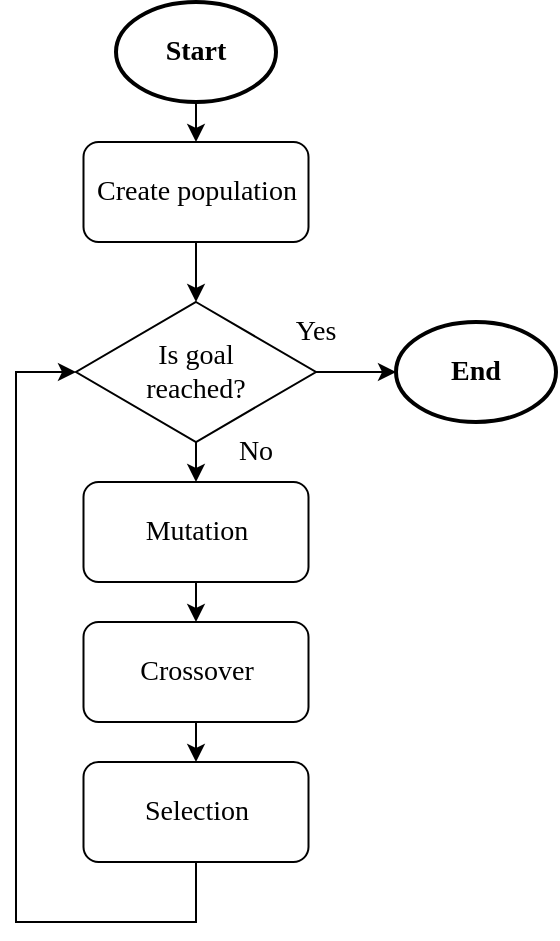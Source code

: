 <mxfile>
    <diagram id="GYTUcsLn5fqmQF2spKof" name="Page-1">
        <mxGraphModel dx="1068" dy="494" grid="1" gridSize="10" guides="1" tooltips="1" connect="1" arrows="1" fold="1" page="1" pageScale="1" pageWidth="850" pageHeight="1100" background="#ffffff" math="0" shadow="0">
            <root>
                <mxCell id="0"/>
                <mxCell id="1" parent="0"/>
                <mxCell id="9" style="edgeStyle=none;html=1;exitX=0.5;exitY=1;exitDx=0;exitDy=0;entryX=0.5;entryY=0;entryDx=0;entryDy=0;fontFamily=Times New Roman;fontSize=14;" edge="1" parent="1" source="2" target="4">
                    <mxGeometry relative="1" as="geometry"/>
                </mxCell>
                <mxCell id="2" value="Start" style="ellipse;whiteSpace=wrap;html=1;fontFamily=Times New Roman;fontSize=14;fontStyle=1;strokeWidth=2;" vertex="1" parent="1">
                    <mxGeometry x="230" y="40" width="80" height="50" as="geometry"/>
                </mxCell>
                <mxCell id="3" value="End" style="ellipse;whiteSpace=wrap;html=1;fontFamily=Times New Roman;fontSize=14;fontStyle=1;strokeWidth=2;" vertex="1" parent="1">
                    <mxGeometry x="370" y="200" width="80" height="50" as="geometry"/>
                </mxCell>
                <mxCell id="10" style="edgeStyle=none;html=1;exitX=0.5;exitY=1;exitDx=0;exitDy=0;entryX=0.5;entryY=0;entryDx=0;entryDy=0;fontFamily=Times New Roman;fontSize=14;" edge="1" parent="1" source="4" target="5">
                    <mxGeometry relative="1" as="geometry"/>
                </mxCell>
                <mxCell id="4" value="Create population" style="rounded=1;whiteSpace=wrap;html=1;strokeWidth=1;fontFamily=Times New Roman;fontSize=14;" vertex="1" parent="1">
                    <mxGeometry x="213.75" y="110" width="112.5" height="50" as="geometry"/>
                </mxCell>
                <mxCell id="11" style="edgeStyle=none;html=1;exitX=0.5;exitY=1;exitDx=0;exitDy=0;entryX=0.5;entryY=0;entryDx=0;entryDy=0;fontFamily=Times New Roman;fontSize=14;" edge="1" parent="1" source="5" target="6">
                    <mxGeometry relative="1" as="geometry"/>
                </mxCell>
                <mxCell id="15" style="edgeStyle=none;rounded=0;html=1;exitX=1;exitY=0.5;exitDx=0;exitDy=0;entryX=0;entryY=0.5;entryDx=0;entryDy=0;fontFamily=Times New Roman;fontSize=14;" edge="1" parent="1" source="5" target="3">
                    <mxGeometry relative="1" as="geometry"/>
                </mxCell>
                <mxCell id="5" value="Is goal&lt;br&gt;reached?" style="rhombus;whiteSpace=wrap;html=1;strokeWidth=1;fontFamily=Times New Roman;fontSize=14;" vertex="1" parent="1">
                    <mxGeometry x="210" y="190" width="120" height="70" as="geometry"/>
                </mxCell>
                <mxCell id="12" style="edgeStyle=none;html=1;exitX=0.5;exitY=1;exitDx=0;exitDy=0;entryX=0.5;entryY=0;entryDx=0;entryDy=0;fontFamily=Times New Roman;fontSize=14;" edge="1" parent="1" source="6" target="7">
                    <mxGeometry relative="1" as="geometry"/>
                </mxCell>
                <mxCell id="6" value="Mutation" style="rounded=1;whiteSpace=wrap;html=1;strokeWidth=1;fontFamily=Times New Roman;fontSize=14;" vertex="1" parent="1">
                    <mxGeometry x="213.75" y="280" width="112.5" height="50" as="geometry"/>
                </mxCell>
                <mxCell id="13" style="edgeStyle=none;html=1;exitX=0.5;exitY=1;exitDx=0;exitDy=0;entryX=0.5;entryY=0;entryDx=0;entryDy=0;fontFamily=Times New Roman;fontSize=14;" edge="1" parent="1" source="7" target="8">
                    <mxGeometry relative="1" as="geometry"/>
                </mxCell>
                <mxCell id="7" value="Crossover" style="rounded=1;whiteSpace=wrap;html=1;strokeWidth=1;fontFamily=Times New Roman;fontSize=14;" vertex="1" parent="1">
                    <mxGeometry x="213.75" y="350" width="112.5" height="50" as="geometry"/>
                </mxCell>
                <mxCell id="14" style="edgeStyle=none;html=1;exitX=0.5;exitY=1;exitDx=0;exitDy=0;entryX=0;entryY=0.5;entryDx=0;entryDy=0;fontFamily=Times New Roman;fontSize=14;rounded=0;" edge="1" parent="1" source="8" target="5">
                    <mxGeometry relative="1" as="geometry">
                        <Array as="points">
                            <mxPoint x="270" y="500"/>
                            <mxPoint x="180" y="500"/>
                            <mxPoint x="180" y="225"/>
                        </Array>
                    </mxGeometry>
                </mxCell>
                <mxCell id="8" value="Selection" style="rounded=1;whiteSpace=wrap;html=1;strokeWidth=1;fontFamily=Times New Roman;fontSize=14;" vertex="1" parent="1">
                    <mxGeometry x="213.75" y="420" width="112.5" height="50" as="geometry"/>
                </mxCell>
                <mxCell id="16" value="Yes" style="text;html=1;strokeColor=none;fillColor=none;align=center;verticalAlign=middle;whiteSpace=wrap;rounded=0;strokeWidth=1;fontFamily=Times New Roman;fontSize=14;" vertex="1" parent="1">
                    <mxGeometry x="300" y="190" width="60" height="30" as="geometry"/>
                </mxCell>
                <mxCell id="17" value="No" style="text;html=1;strokeColor=none;fillColor=none;align=center;verticalAlign=middle;whiteSpace=wrap;rounded=0;strokeWidth=1;fontFamily=Times New Roman;fontSize=14;" vertex="1" parent="1">
                    <mxGeometry x="270" y="250" width="60" height="30" as="geometry"/>
                </mxCell>
            </root>
        </mxGraphModel>
    </diagram>
    <diagram id="n_8hjNeLkDBZ_-WD8NYb" name="Page-2">
        <mxGraphModel dx="2132" dy="593" grid="1" gridSize="10" guides="1" tooltips="1" connect="1" arrows="1" fold="1" page="1" pageScale="1" pageWidth="850" pageHeight="1100" math="0" shadow="0">
            <root>
                <mxCell id="0"/>
                <mxCell id="1" parent="0"/>
                <mxCell id="jOoNzDQk0n0tK0R7fyT8-1" value="" style="ellipse;whiteSpace=wrap;html=1;strokeWidth=1;fontFamily=Times New Roman;fontSize=14;fillColor=default;" vertex="1" parent="1">
                    <mxGeometry x="-40" y="240" width="570" height="370" as="geometry"/>
                </mxCell>
                <mxCell id="jOoNzDQk0n0tK0R7fyT8-2" value="" style="ellipse;whiteSpace=wrap;html=1;strokeWidth=1;fontFamily=Times New Roman;fontSize=14;fillColor=none;" vertex="1" parent="1">
                    <mxGeometry x="35" y="295" width="140" height="100" as="geometry"/>
                </mxCell>
                <mxCell id="jOoNzDQk0n0tK0R7fyT8-3" value="" style="ellipse;whiteSpace=wrap;html=1;strokeWidth=1;fontFamily=Times New Roman;fontSize=14;fillColor=none;" vertex="1" parent="1">
                    <mxGeometry x="55" y="345" width="20" height="20" as="geometry"/>
                </mxCell>
                <mxCell id="jOoNzDQk0n0tK0R7fyT8-4" value="" style="ellipse;whiteSpace=wrap;html=1;strokeWidth=1;fontFamily=Times New Roman;fontSize=14;fillColor=none;" vertex="1" parent="1">
                    <mxGeometry x="85" y="365" width="20" height="20" as="geometry"/>
                </mxCell>
                <mxCell id="jOoNzDQk0n0tK0R7fyT8-5" value="" style="ellipse;whiteSpace=wrap;html=1;strokeWidth=1;fontFamily=Times New Roman;fontSize=14;fillColor=none;" vertex="1" parent="1">
                    <mxGeometry x="135" y="355" width="20" height="20" as="geometry"/>
                </mxCell>
                <mxCell id="jOoNzDQk0n0tK0R7fyT8-6" value="" style="ellipse;whiteSpace=wrap;html=1;strokeWidth=1;fontFamily=Times New Roman;fontSize=14;fillColor=none;" vertex="1" parent="1">
                    <mxGeometry x="85" y="325" width="20" height="20" as="geometry"/>
                </mxCell>
                <mxCell id="jOoNzDQk0n0tK0R7fyT8-7" value="" style="ellipse;whiteSpace=wrap;html=1;strokeWidth=1;fontFamily=Times New Roman;fontSize=14;fillColor=none;" vertex="1" parent="1">
                    <mxGeometry x="125" y="325" width="20" height="20" as="geometry"/>
                </mxCell>
                <mxCell id="jOoNzDQk0n0tK0R7fyT8-8" value="Chromosome" style="text;html=1;strokeColor=none;fillColor=none;align=center;verticalAlign=middle;whiteSpace=wrap;rounded=0;strokeWidth=1;fontFamily=Times New Roman;fontSize=14;" vertex="1" parent="1">
                    <mxGeometry x="75" y="295" width="60" height="30" as="geometry"/>
                </mxCell>
                <mxCell id="jOoNzDQk0n0tK0R7fyT8-9" value="Genes" style="text;html=1;strokeColor=none;fillColor=none;align=center;verticalAlign=middle;whiteSpace=wrap;rounded=0;strokeWidth=1;fontFamily=Times New Roman;fontSize=14;" vertex="1" parent="1">
                    <mxGeometry x="75" y="340" width="60" height="30" as="geometry"/>
                </mxCell>
                <mxCell id="jOoNzDQk0n0tK0R7fyT8-10" value="" style="ellipse;whiteSpace=wrap;html=1;strokeWidth=1;fontFamily=Times New Roman;fontSize=14;fillColor=none;" vertex="1" parent="1">
                    <mxGeometry x="55" y="435" width="140" height="100" as="geometry"/>
                </mxCell>
                <mxCell id="jOoNzDQk0n0tK0R7fyT8-11" value="" style="ellipse;whiteSpace=wrap;html=1;strokeWidth=1;fontFamily=Times New Roman;fontSize=14;fillColor=none;" vertex="1" parent="1">
                    <mxGeometry x="75" y="485" width="20" height="20" as="geometry"/>
                </mxCell>
                <mxCell id="jOoNzDQk0n0tK0R7fyT8-12" value="" style="ellipse;whiteSpace=wrap;html=1;strokeWidth=1;fontFamily=Times New Roman;fontSize=14;fillColor=none;" vertex="1" parent="1">
                    <mxGeometry x="105" y="505" width="20" height="20" as="geometry"/>
                </mxCell>
                <mxCell id="jOoNzDQk0n0tK0R7fyT8-13" value="" style="ellipse;whiteSpace=wrap;html=1;strokeWidth=1;fontFamily=Times New Roman;fontSize=14;fillColor=none;" vertex="1" parent="1">
                    <mxGeometry x="155" y="495" width="20" height="20" as="geometry"/>
                </mxCell>
                <mxCell id="jOoNzDQk0n0tK0R7fyT8-14" value="" style="ellipse;whiteSpace=wrap;html=1;strokeWidth=1;fontFamily=Times New Roman;fontSize=14;fillColor=none;" vertex="1" parent="1">
                    <mxGeometry x="105" y="465" width="20" height="20" as="geometry"/>
                </mxCell>
                <mxCell id="jOoNzDQk0n0tK0R7fyT8-15" value="" style="ellipse;whiteSpace=wrap;html=1;strokeWidth=1;fontFamily=Times New Roman;fontSize=14;fillColor=none;" vertex="1" parent="1">
                    <mxGeometry x="145" y="465" width="20" height="20" as="geometry"/>
                </mxCell>
                <mxCell id="jOoNzDQk0n0tK0R7fyT8-16" value="Chromosome" style="text;html=1;strokeColor=none;fillColor=none;align=center;verticalAlign=middle;whiteSpace=wrap;rounded=0;strokeWidth=1;fontFamily=Times New Roman;fontSize=14;" vertex="1" parent="1">
                    <mxGeometry x="95" y="435" width="60" height="30" as="geometry"/>
                </mxCell>
                <mxCell id="jOoNzDQk0n0tK0R7fyT8-17" value="Genes" style="text;html=1;strokeColor=none;fillColor=none;align=center;verticalAlign=middle;whiteSpace=wrap;rounded=0;strokeWidth=1;fontFamily=Times New Roman;fontSize=14;" vertex="1" parent="1">
                    <mxGeometry x="95" y="480" width="60" height="30" as="geometry"/>
                </mxCell>
                <mxCell id="jOoNzDQk0n0tK0R7fyT8-18" value="" style="ellipse;whiteSpace=wrap;html=1;strokeWidth=1;fontFamily=Times New Roman;fontSize=14;fillColor=none;" vertex="1" parent="1">
                    <mxGeometry x="215" y="485" width="140" height="100" as="geometry"/>
                </mxCell>
                <mxCell id="jOoNzDQk0n0tK0R7fyT8-19" value="" style="ellipse;whiteSpace=wrap;html=1;strokeWidth=1;fontFamily=Times New Roman;fontSize=14;fillColor=none;" vertex="1" parent="1">
                    <mxGeometry x="235" y="535" width="20" height="20" as="geometry"/>
                </mxCell>
                <mxCell id="jOoNzDQk0n0tK0R7fyT8-20" value="" style="ellipse;whiteSpace=wrap;html=1;strokeWidth=1;fontFamily=Times New Roman;fontSize=14;fillColor=none;" vertex="1" parent="1">
                    <mxGeometry x="265" y="555" width="20" height="20" as="geometry"/>
                </mxCell>
                <mxCell id="jOoNzDQk0n0tK0R7fyT8-21" value="" style="ellipse;whiteSpace=wrap;html=1;strokeWidth=1;fontFamily=Times New Roman;fontSize=14;fillColor=none;" vertex="1" parent="1">
                    <mxGeometry x="315" y="545" width="20" height="20" as="geometry"/>
                </mxCell>
                <mxCell id="jOoNzDQk0n0tK0R7fyT8-22" value="" style="ellipse;whiteSpace=wrap;html=1;strokeWidth=1;fontFamily=Times New Roman;fontSize=14;fillColor=none;" vertex="1" parent="1">
                    <mxGeometry x="265" y="515" width="20" height="20" as="geometry"/>
                </mxCell>
                <mxCell id="jOoNzDQk0n0tK0R7fyT8-23" value="" style="ellipse;whiteSpace=wrap;html=1;strokeWidth=1;fontFamily=Times New Roman;fontSize=14;fillColor=none;" vertex="1" parent="1">
                    <mxGeometry x="305" y="515" width="20" height="20" as="geometry"/>
                </mxCell>
                <mxCell id="jOoNzDQk0n0tK0R7fyT8-24" value="Chromosome" style="text;html=1;strokeColor=none;fillColor=none;align=center;verticalAlign=middle;whiteSpace=wrap;rounded=0;strokeWidth=1;fontFamily=Times New Roman;fontSize=14;" vertex="1" parent="1">
                    <mxGeometry x="255" y="485" width="60" height="30" as="geometry"/>
                </mxCell>
                <mxCell id="jOoNzDQk0n0tK0R7fyT8-25" value="Genes" style="text;html=1;strokeColor=none;fillColor=none;align=center;verticalAlign=middle;whiteSpace=wrap;rounded=0;strokeWidth=1;fontFamily=Times New Roman;fontSize=14;" vertex="1" parent="1">
                    <mxGeometry x="255" y="530" width="60" height="30" as="geometry"/>
                </mxCell>
                <mxCell id="jOoNzDQk0n0tK0R7fyT8-26" value="" style="ellipse;whiteSpace=wrap;html=1;strokeWidth=1;fontFamily=Times New Roman;fontSize=14;fillColor=none;" vertex="1" parent="1">
                    <mxGeometry x="365" y="375" width="140" height="100" as="geometry"/>
                </mxCell>
                <mxCell id="jOoNzDQk0n0tK0R7fyT8-27" value="" style="ellipse;whiteSpace=wrap;html=1;strokeWidth=1;fontFamily=Times New Roman;fontSize=14;fillColor=none;" vertex="1" parent="1">
                    <mxGeometry x="385" y="425" width="20" height="20" as="geometry"/>
                </mxCell>
                <mxCell id="jOoNzDQk0n0tK0R7fyT8-28" value="" style="ellipse;whiteSpace=wrap;html=1;strokeWidth=1;fontFamily=Times New Roman;fontSize=14;fillColor=none;" vertex="1" parent="1">
                    <mxGeometry x="415" y="445" width="20" height="20" as="geometry"/>
                </mxCell>
                <mxCell id="jOoNzDQk0n0tK0R7fyT8-29" value="" style="ellipse;whiteSpace=wrap;html=1;strokeWidth=1;fontFamily=Times New Roman;fontSize=14;fillColor=none;" vertex="1" parent="1">
                    <mxGeometry x="465" y="435" width="20" height="20" as="geometry"/>
                </mxCell>
                <mxCell id="jOoNzDQk0n0tK0R7fyT8-30" value="" style="ellipse;whiteSpace=wrap;html=1;strokeWidth=1;fontFamily=Times New Roman;fontSize=14;fillColor=none;" vertex="1" parent="1">
                    <mxGeometry x="415" y="405" width="20" height="20" as="geometry"/>
                </mxCell>
                <mxCell id="jOoNzDQk0n0tK0R7fyT8-31" value="" style="ellipse;whiteSpace=wrap;html=1;strokeWidth=1;fontFamily=Times New Roman;fontSize=14;fillColor=none;" vertex="1" parent="1">
                    <mxGeometry x="455" y="405" width="20" height="20" as="geometry"/>
                </mxCell>
                <mxCell id="jOoNzDQk0n0tK0R7fyT8-32" value="Chromosome" style="text;html=1;strokeColor=none;fillColor=none;align=center;verticalAlign=middle;whiteSpace=wrap;rounded=0;strokeWidth=1;fontFamily=Times New Roman;fontSize=14;" vertex="1" parent="1">
                    <mxGeometry x="405" y="375" width="60" height="30" as="geometry"/>
                </mxCell>
                <mxCell id="jOoNzDQk0n0tK0R7fyT8-33" value="Genes" style="text;html=1;strokeColor=none;fillColor=none;align=center;verticalAlign=middle;whiteSpace=wrap;rounded=0;strokeWidth=1;fontFamily=Times New Roman;fontSize=14;" vertex="1" parent="1">
                    <mxGeometry x="405" y="420" width="60" height="30" as="geometry"/>
                </mxCell>
                <mxCell id="jOoNzDQk0n0tK0R7fyT8-34" value="" style="ellipse;whiteSpace=wrap;html=1;strokeWidth=1;fontFamily=Times New Roman;fontSize=14;fillColor=none;" vertex="1" parent="1">
                    <mxGeometry x="225" y="305" width="140" height="100" as="geometry"/>
                </mxCell>
                <mxCell id="jOoNzDQk0n0tK0R7fyT8-35" value="" style="ellipse;whiteSpace=wrap;html=1;strokeWidth=1;fontFamily=Times New Roman;fontSize=14;fillColor=none;" vertex="1" parent="1">
                    <mxGeometry x="245" y="355" width="20" height="20" as="geometry"/>
                </mxCell>
                <mxCell id="jOoNzDQk0n0tK0R7fyT8-36" value="" style="ellipse;whiteSpace=wrap;html=1;strokeWidth=1;fontFamily=Times New Roman;fontSize=14;fillColor=none;" vertex="1" parent="1">
                    <mxGeometry x="275" y="375" width="20" height="20" as="geometry"/>
                </mxCell>
                <mxCell id="jOoNzDQk0n0tK0R7fyT8-37" value="" style="ellipse;whiteSpace=wrap;html=1;strokeWidth=1;fontFamily=Times New Roman;fontSize=14;fillColor=none;" vertex="1" parent="1">
                    <mxGeometry x="325" y="365" width="20" height="20" as="geometry"/>
                </mxCell>
                <mxCell id="jOoNzDQk0n0tK0R7fyT8-38" value="" style="ellipse;whiteSpace=wrap;html=1;strokeWidth=1;fontFamily=Times New Roman;fontSize=14;fillColor=none;" vertex="1" parent="1">
                    <mxGeometry x="275" y="335" width="20" height="20" as="geometry"/>
                </mxCell>
                <mxCell id="jOoNzDQk0n0tK0R7fyT8-39" value="" style="ellipse;whiteSpace=wrap;html=1;strokeWidth=1;fontFamily=Times New Roman;fontSize=14;fillColor=none;" vertex="1" parent="1">
                    <mxGeometry x="315" y="335" width="20" height="20" as="geometry"/>
                </mxCell>
                <mxCell id="jOoNzDQk0n0tK0R7fyT8-40" value="Chromosome" style="text;html=1;strokeColor=none;fillColor=none;align=center;verticalAlign=middle;whiteSpace=wrap;rounded=0;strokeWidth=1;fontFamily=Times New Roman;fontSize=14;" vertex="1" parent="1">
                    <mxGeometry x="265" y="305" width="60" height="30" as="geometry"/>
                </mxCell>
                <mxCell id="jOoNzDQk0n0tK0R7fyT8-41" value="Genes" style="text;html=1;strokeColor=none;fillColor=none;align=center;verticalAlign=middle;whiteSpace=wrap;rounded=0;strokeWidth=1;fontFamily=Times New Roman;fontSize=14;" vertex="1" parent="1">
                    <mxGeometry x="265" y="350" width="60" height="30" as="geometry"/>
                </mxCell>
                <mxCell id="jOoNzDQk0n0tK0R7fyT8-42" value="&lt;font style=&quot;font-size: 18px;&quot;&gt;Population&lt;/font&gt;" style="text;html=1;strokeColor=none;fillColor=none;align=center;verticalAlign=middle;whiteSpace=wrap;rounded=0;strokeWidth=1;fontFamily=Times New Roman;fontSize=14;" vertex="1" parent="1">
                    <mxGeometry x="215" y="245" width="60" height="30" as="geometry"/>
                </mxCell>
            </root>
        </mxGraphModel>
    </diagram>
</mxfile>